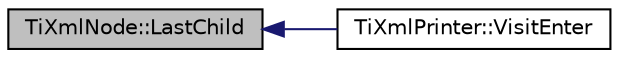 digraph G
{
  edge [fontname="Helvetica",fontsize="10",labelfontname="Helvetica",labelfontsize="10"];
  node [fontname="Helvetica",fontsize="10",shape=record];
  rankdir="LR";
  Node1 [label="TiXmlNode::LastChild",height=0.2,width=0.4,color="black", fillcolor="grey75", style="filled" fontcolor="black"];
  Node1 -> Node2 [dir="back",color="midnightblue",fontsize="10",style="solid"];
  Node2 [label="TiXmlPrinter::VisitEnter",height=0.2,width=0.4,color="black", fillcolor="white", style="filled",URL="$class_ti_xml_printer.html#a6dccaf5ee4979f13877690afe28721e8",tooltip="Visit an element."];
}
